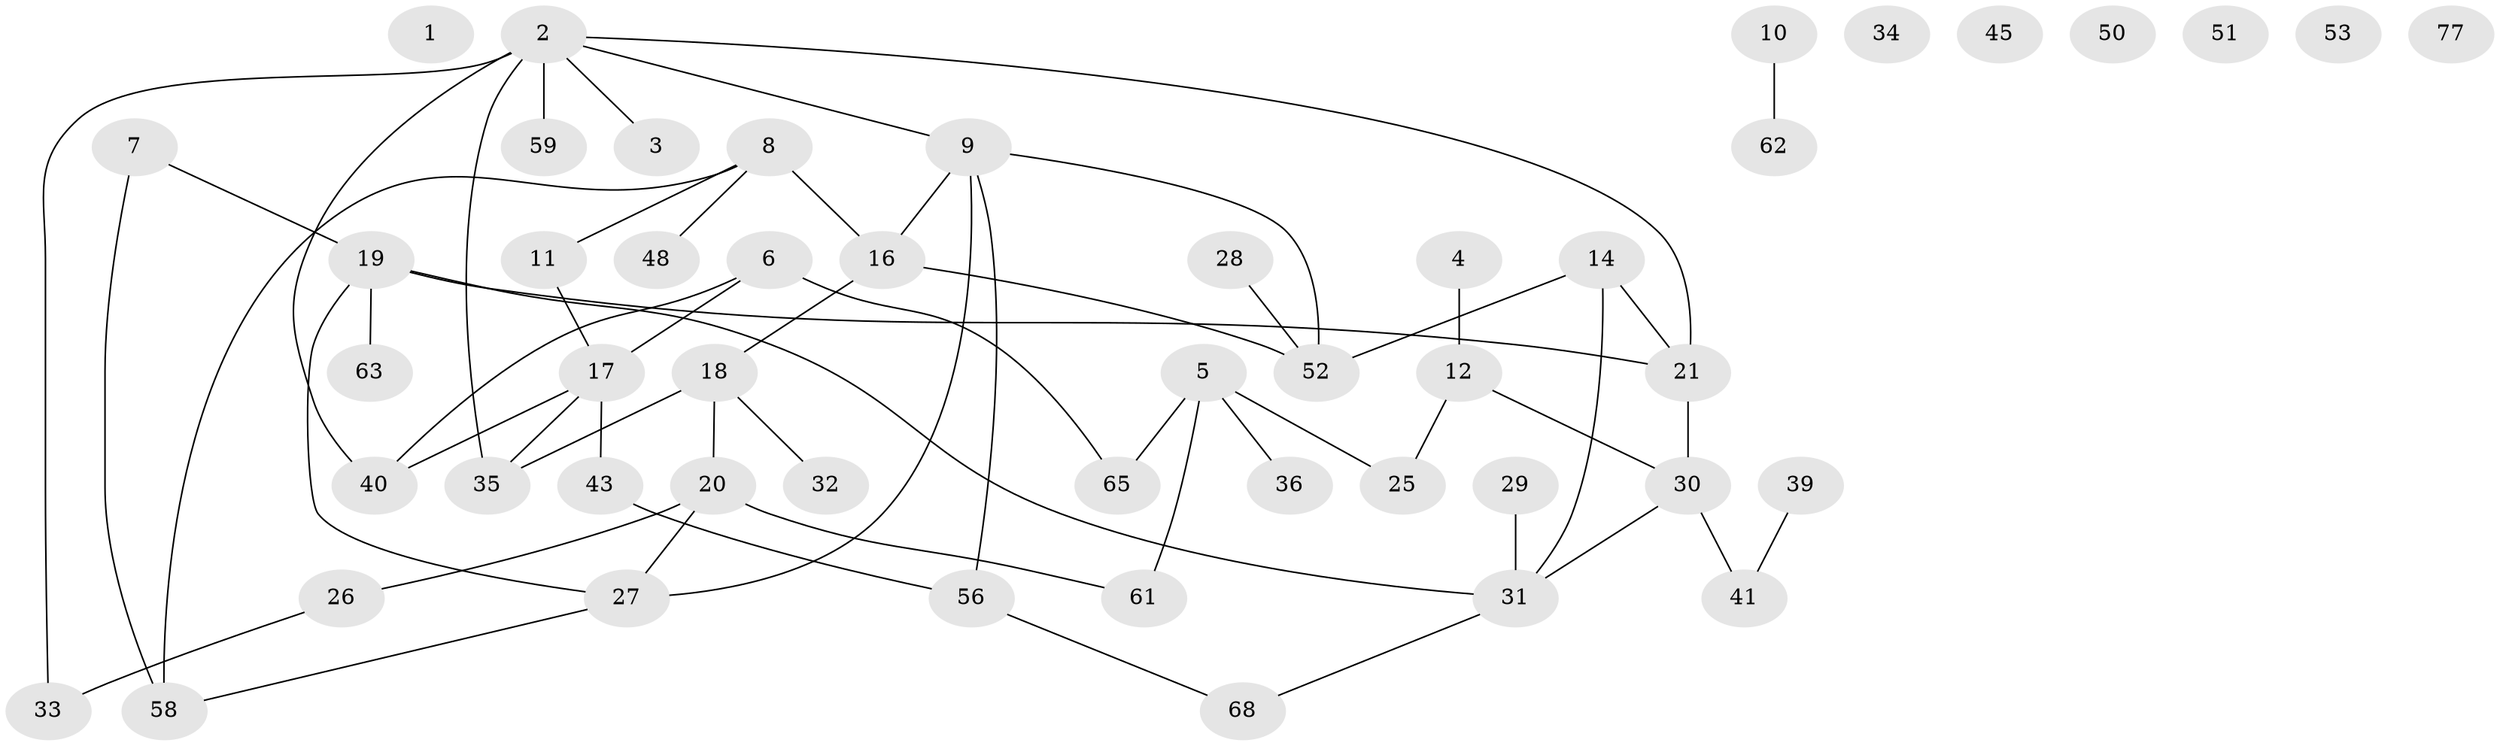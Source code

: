 // Generated by graph-tools (version 1.1) at 2025/23/03/03/25 07:23:25]
// undirected, 50 vertices, 58 edges
graph export_dot {
graph [start="1"]
  node [color=gray90,style=filled];
  1;
  2 [super="+73"];
  3 [super="+74"];
  4;
  5 [super="+23"];
  6;
  7 [super="+46"];
  8 [super="+15"];
  9 [super="+37"];
  10 [super="+64"];
  11;
  12 [super="+13"];
  14 [super="+44"];
  16 [super="+24"];
  17 [super="+22"];
  18 [super="+67"];
  19 [super="+42"];
  20 [super="+71"];
  21 [super="+75"];
  25;
  26 [super="+57"];
  27 [super="+47"];
  28 [super="+38"];
  29;
  30 [super="+60"];
  31 [super="+55"];
  32 [super="+54"];
  33;
  34;
  35;
  36 [super="+49"];
  39;
  40 [super="+72"];
  41 [super="+70"];
  43 [super="+66"];
  45;
  48;
  50;
  51;
  52;
  53;
  56 [super="+69"];
  58;
  59;
  61;
  62 [super="+76"];
  63;
  65;
  68;
  77;
  2 -- 35;
  2 -- 59;
  2 -- 33;
  2 -- 21;
  2 -- 40;
  2 -- 9;
  2 -- 3;
  4 -- 12;
  5 -- 61;
  5 -- 65;
  5 -- 36 [weight=2];
  5 -- 25;
  6 -- 17 [weight=2];
  6 -- 65;
  6 -- 40;
  7 -- 58;
  7 -- 19;
  8 -- 11;
  8 -- 48;
  8 -- 58;
  8 -- 16;
  9 -- 56;
  9 -- 16;
  9 -- 27;
  9 -- 52;
  10 -- 62;
  11 -- 17;
  12 -- 25;
  12 -- 30;
  14 -- 21;
  14 -- 52;
  14 -- 31;
  16 -- 18;
  16 -- 52;
  17 -- 40;
  17 -- 43;
  17 -- 35;
  18 -- 20 [weight=2];
  18 -- 32;
  18 -- 35;
  19 -- 63;
  19 -- 27;
  19 -- 31;
  19 -- 21;
  20 -- 26;
  20 -- 61;
  20 -- 27;
  21 -- 30;
  26 -- 33;
  27 -- 58;
  28 -- 52;
  29 -- 31;
  30 -- 31;
  30 -- 41;
  31 -- 68;
  39 -- 41;
  43 -- 56;
  56 -- 68;
}
